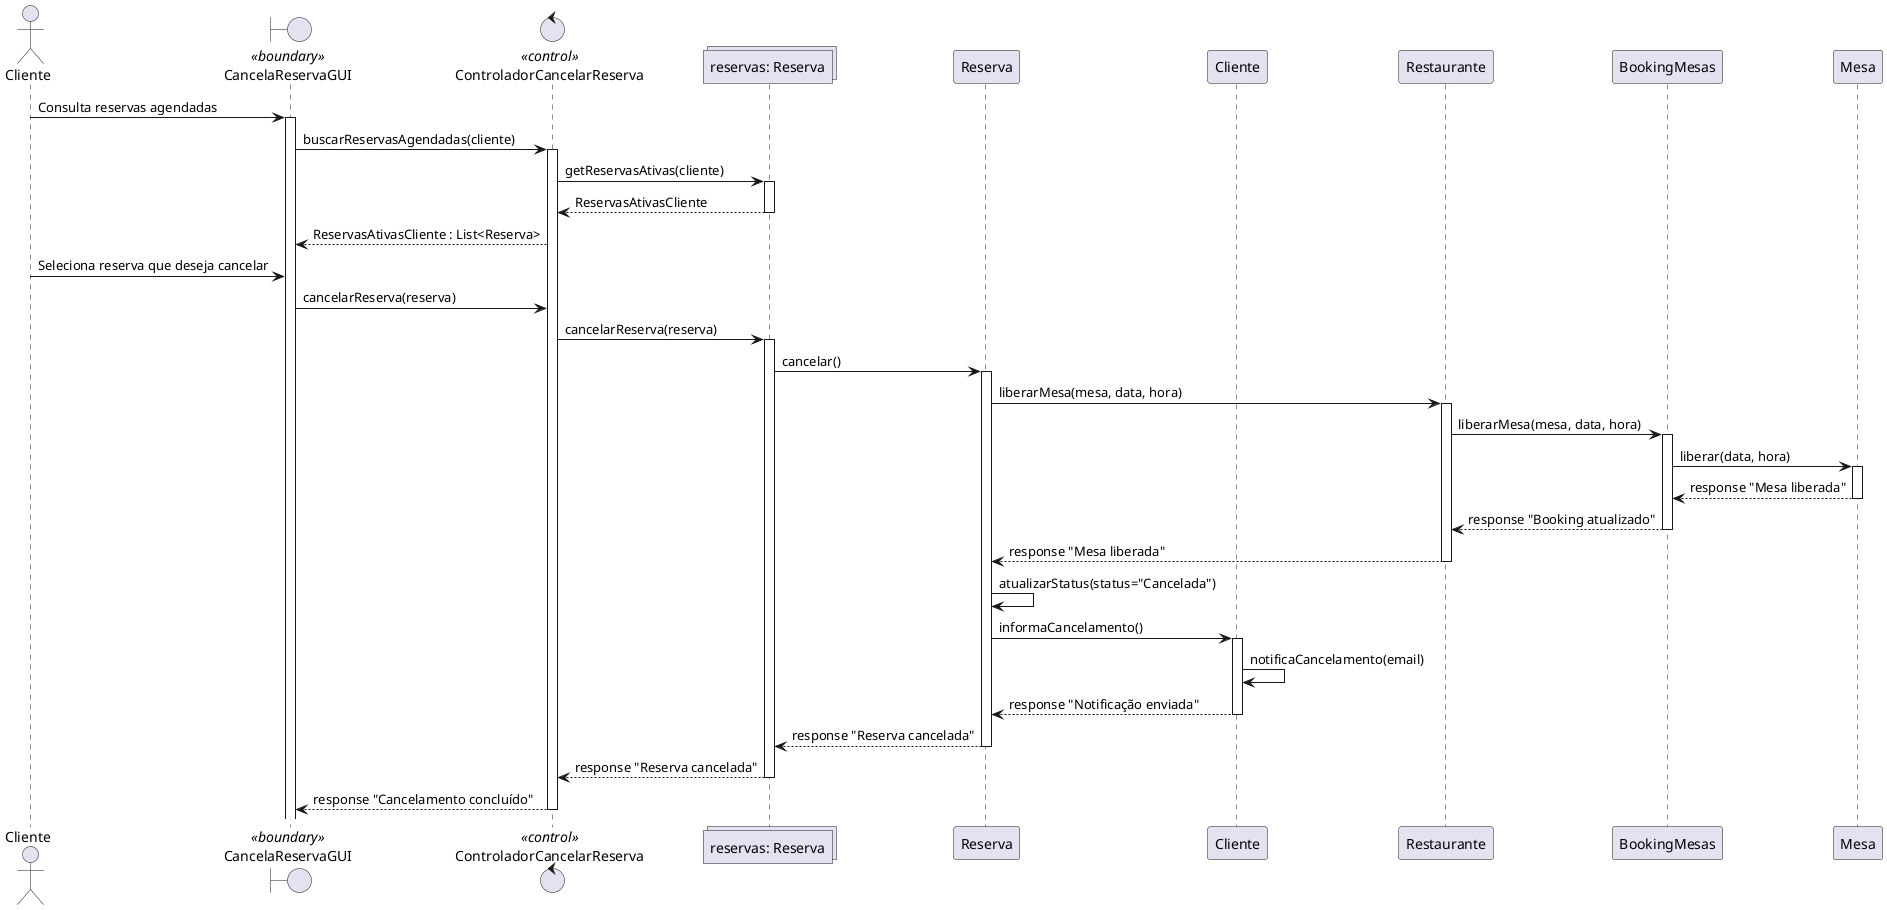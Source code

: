 @startuml
    actor Cliente as ator_cliente
    boundary CancelaReservaGUI as fronteira <<boundary>>
    control ControladorCancelarReserva as controller <<control>>
    collections "reservas: Reserva" as lista_reservas
    participant Reserva
    participant Cliente
    participant Restaurante
    participant BookingMesas as book
    participant Mesa

    ator_cliente -> fronteira : Consulta reservas agendadas
    activate fronteira
    fronteira -> controller : buscarReservasAgendadas(cliente)
    activate controller
    controller -> lista_reservas : getReservasAtivas(cliente)
    activate lista_reservas
    lista_reservas --> controller : ReservasAtivasCliente
    deactivate lista_reservas
    controller --> fronteira : ReservasAtivasCliente : List<Reserva>
    
    ator_cliente -> fronteira : Seleciona reserva que deseja cancelar
    fronteira -> controller : cancelarReserva(reserva)
    controller -> lista_reservas: cancelarReserva(reserva)
    activate lista_reservas
    lista_reservas -> Reserva : cancelar()
    activate Reserva
    Reserva -> Restaurante : liberarMesa(mesa, data, hora)
    activate Restaurante
    Restaurante -> book : liberarMesa(mesa, data, hora)
    activate book
    book -> Mesa : liberar(data, hora)
    activate Mesa
    Mesa --> book : response "Mesa liberada"
    deactivate Mesa
    book --> Restaurante : response "Booking atualizado"
    deactivate book
    Restaurante --> Reserva : response "Mesa liberada"
    deactivate Restaurante
    Reserva -> Reserva : atualizarStatus(status="Cancelada")
    Reserva -> Cliente : informaCancelamento()
    activate Cliente
    Cliente -> Cliente : notificaCancelamento(email)
    Cliente --> Reserva : response "Notificação enviada"
    deactivate Cliente
    Reserva --> lista_reservas : response "Reserva cancelada"
    deactivate Reserva
    lista_reservas --> controller : response "Reserva cancelada"
    deactivate lista_reservas
    controller --> fronteira : response "Cancelamento concluído"
    deactivate controller

@enduml
